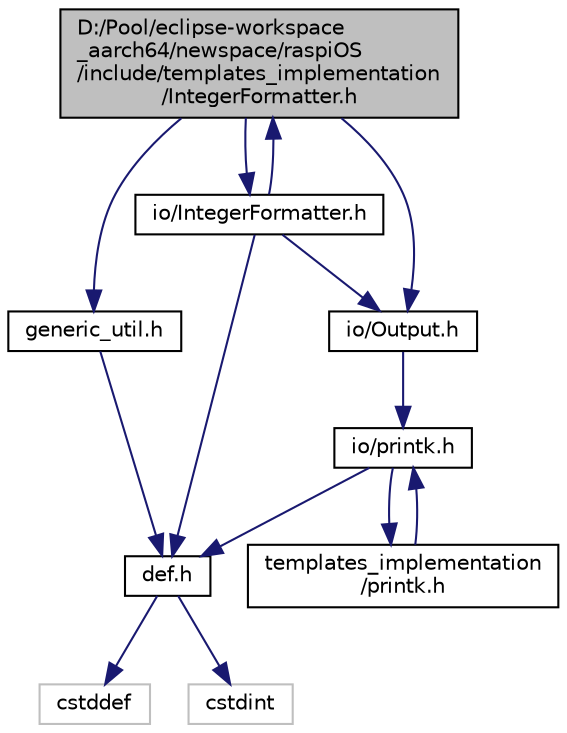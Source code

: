 digraph "D:/Pool/eclipse-workspace_aarch64/newspace/raspiOS/include/templates_implementation/IntegerFormatter.h"
{
  edge [fontname="Helvetica",fontsize="10",labelfontname="Helvetica",labelfontsize="10"];
  node [fontname="Helvetica",fontsize="10",shape=record];
  Node1496 [label="D:/Pool/eclipse-workspace\l_aarch64/newspace/raspiOS\l/include/templates_implementation\l/IntegerFormatter.h",height=0.2,width=0.4,color="black", fillcolor="grey75", style="filled", fontcolor="black"];
  Node1496 -> Node1497 [color="midnightblue",fontsize="10",style="solid",fontname="Helvetica"];
  Node1497 [label="io/IntegerFormatter.h",height=0.2,width=0.4,color="black", fillcolor="white", style="filled",URL="$d5/d7b/io_2_integer_formatter_8h.html"];
  Node1497 -> Node1498 [color="midnightblue",fontsize="10",style="solid",fontname="Helvetica"];
  Node1498 [label="def.h",height=0.2,width=0.4,color="black", fillcolor="white", style="filled",URL="$d4/da4/def_8h.html"];
  Node1498 -> Node1499 [color="midnightblue",fontsize="10",style="solid",fontname="Helvetica"];
  Node1499 [label="cstddef",height=0.2,width=0.4,color="grey75", fillcolor="white", style="filled"];
  Node1498 -> Node1500 [color="midnightblue",fontsize="10",style="solid",fontname="Helvetica"];
  Node1500 [label="cstdint",height=0.2,width=0.4,color="grey75", fillcolor="white", style="filled"];
  Node1497 -> Node1501 [color="midnightblue",fontsize="10",style="solid",fontname="Helvetica"];
  Node1501 [label="io/Output.h",height=0.2,width=0.4,color="black", fillcolor="white", style="filled",URL="$d6/d77/_output_8h.html"];
  Node1501 -> Node1502 [color="midnightblue",fontsize="10",style="solid",fontname="Helvetica"];
  Node1502 [label="io/printk.h",height=0.2,width=0.4,color="black", fillcolor="white", style="filled",URL="$dd/d17/io_2printk_8h.html"];
  Node1502 -> Node1498 [color="midnightblue",fontsize="10",style="solid",fontname="Helvetica"];
  Node1502 -> Node1503 [color="midnightblue",fontsize="10",style="solid",fontname="Helvetica"];
  Node1503 [label="templates_implementation\l/printk.h",height=0.2,width=0.4,color="black", fillcolor="white", style="filled",URL="$d7/d95/templates__implementation_2printk_8h.html"];
  Node1503 -> Node1502 [color="midnightblue",fontsize="10",style="solid",fontname="Helvetica"];
  Node1497 -> Node1496 [color="midnightblue",fontsize="10",style="solid",fontname="Helvetica"];
  Node1496 -> Node1504 [color="midnightblue",fontsize="10",style="solid",fontname="Helvetica"];
  Node1504 [label="generic_util.h",height=0.2,width=0.4,color="black", fillcolor="white", style="filled",URL="$d6/d93/generic__util_8h.html"];
  Node1504 -> Node1498 [color="midnightblue",fontsize="10",style="solid",fontname="Helvetica"];
  Node1496 -> Node1501 [color="midnightblue",fontsize="10",style="solid",fontname="Helvetica"];
}
